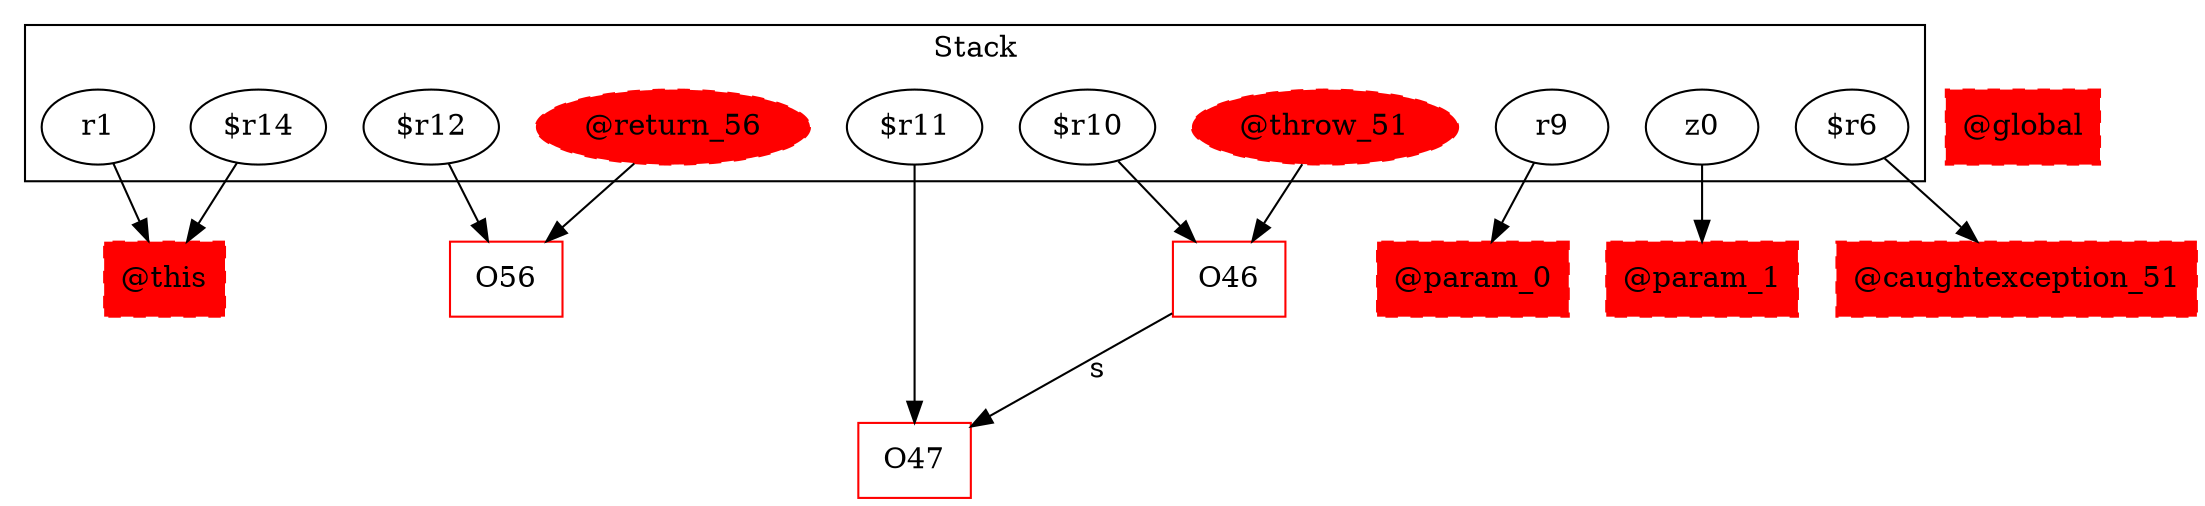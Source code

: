 digraph sample {
  rankDir="LR";
  subgraph cluster_0 {
    label="Stack"
    "r1"; "$r12"; "$r11"; "$r10"; "r9"; "z0"; "$r14"; "@return_56"; "$r6"; "@throw_51"; 
  }
  "r1" -> { "@this"[shape=box]};
  "$r12" -> { O56[shape=box]};
  "$r11" -> { O47[shape=box]};
  "$r10" -> { O46[shape=box]};
  "r9" -> { "@param_0"[shape=box]};
  "z0" -> { "@param_1"[shape=box]};
  "$r14" -> { "@this"[shape=box]};
  "@return_56" -> { O56[shape=box]};
  "$r6" -> { "@caughtexception_51"[shape=box]};
  "@throw_51" -> { O46[shape=box]};
  "@return_56"[style="filled,dashed"]; 
  "@throw_51"[style="filled,dashed"]; 
  O46 -> O47[label="s", weight="0.2"]
  "@global"[shape=box, style="filled,dashed"];
  "@this"[shape=box, style="filled,dashed"];
  "@param_0"[shape=box, style="filled,dashed"];
  "@param_1"[shape=box, style="filled,dashed"];
  "@caughtexception_51"[shape=box, style="filled,dashed"];
  O46[color="red"];
  O56[color="red"];
  O47[color="red"];
  "@global"[color="red"];
  "@this"[color="red"];
  "@return_56"[color="red"];
  "@param_0"[color="red"];
  "@param_1"[color="red"];
  "@throw_51"[color="red"];
  "@caughtexception_51"[color="red"];
}
